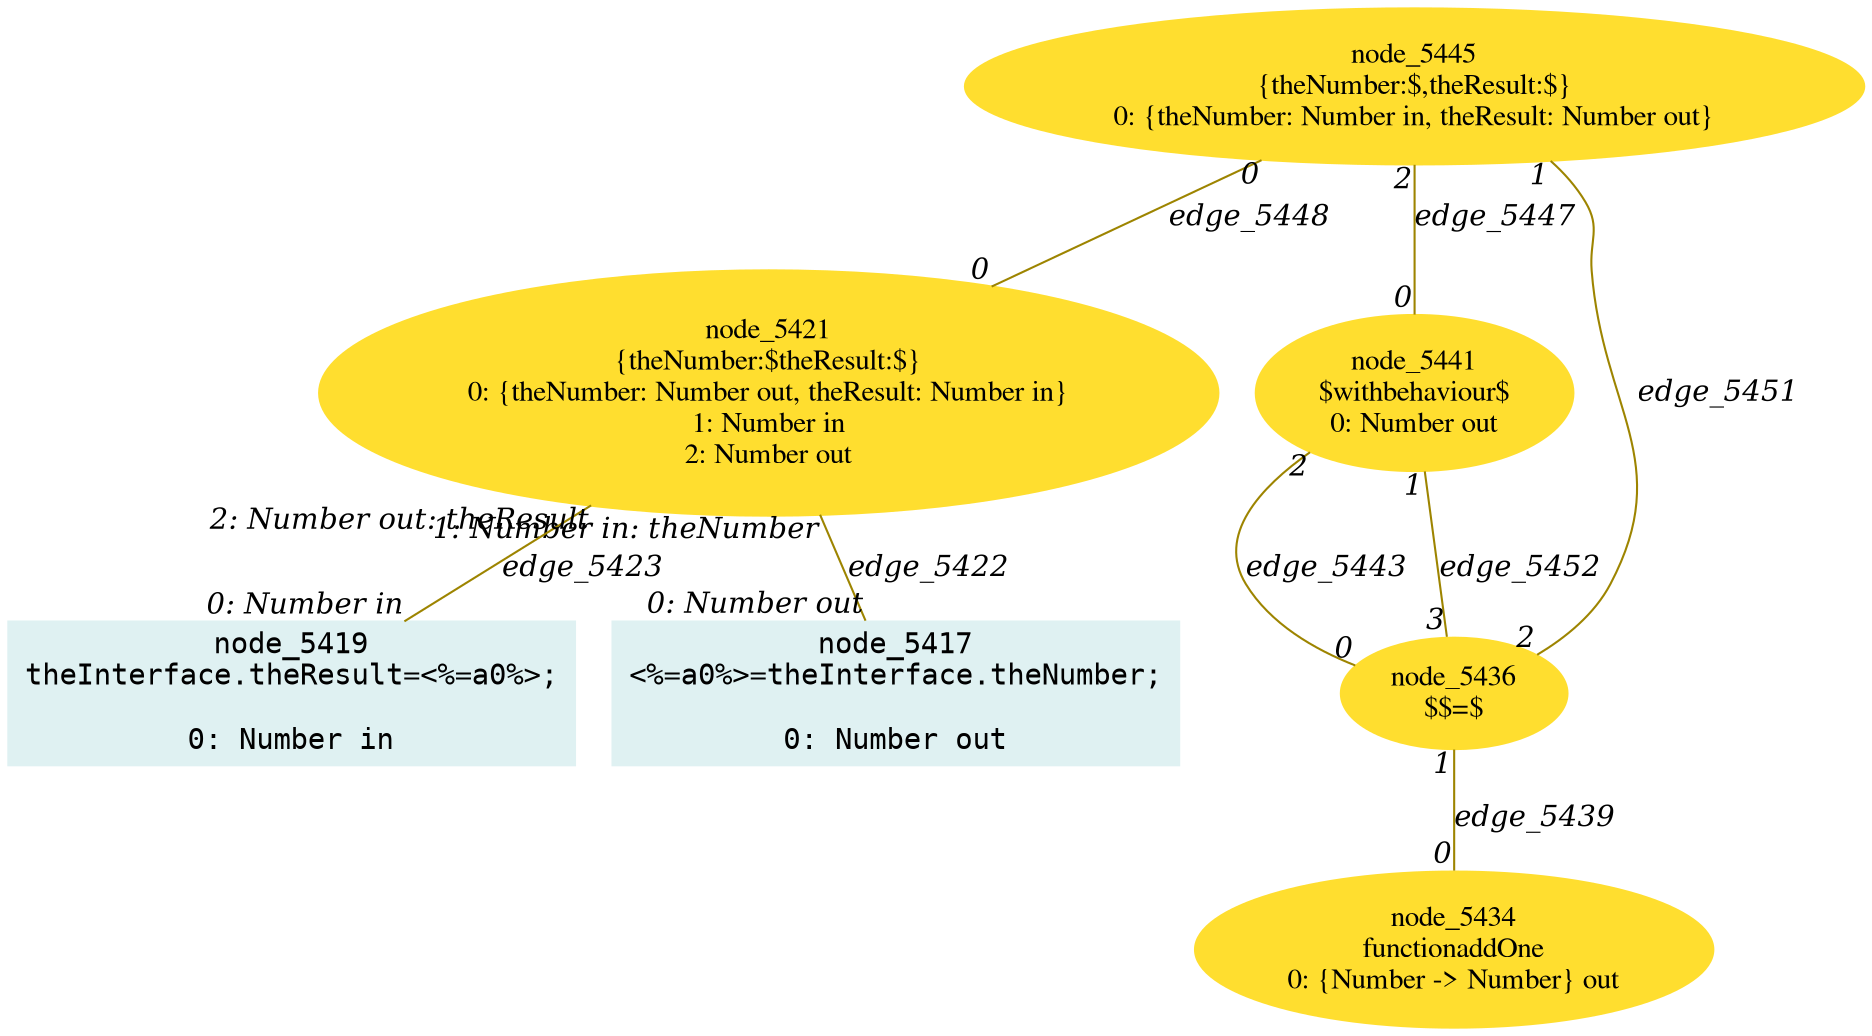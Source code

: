 digraph g{node_5417 [shape="box", style="filled", color="#dff1f2", fontname="Courier", label="node_5417
<%=a0%>=theInterface.theNumber;

0: Number out" ]
node_5419 [shape="box", style="filled", color="#dff1f2", fontname="Courier", label="node_5419
theInterface.theResult=<%=a0%>;

0: Number in" ]
node_5421 [shape="ellipse", style="filled", color="#ffde2f", fontname="Times", label="node_5421
{theNumber:$theResult:$}
0: {theNumber: Number out, theResult: Number in}
1: Number in
2: Number out" ]
node_5434 [shape="ellipse", style="filled", color="#ffde2f", fontname="Times", label="node_5434
functionaddOne
0: {Number -> Number} out" ]
node_5436 [shape="ellipse", style="filled", color="#ffde2f", fontname="Times", label="node_5436
$$=$
" ]
node_5441 [shape="ellipse", style="filled", color="#ffde2f", fontname="Times", label="node_5441
$withbehaviour$
0: Number out" ]
node_5445 [shape="ellipse", style="filled", color="#ffde2f", fontname="Times", label="node_5445
{theNumber:$,theResult:$}
0: {theNumber: Number in, theResult: Number out}" ]
node_5421 -> node_5417 [dir=none, arrowHead=none, fontname="Times-Italic", arrowsize=1, color="#9d8400", label="edge_5422",  headlabel="0: Number out", taillabel="1: Number in: theNumber" ]
node_5421 -> node_5419 [dir=none, arrowHead=none, fontname="Times-Italic", arrowsize=1, color="#9d8400", label="edge_5423",  headlabel="0: Number in", taillabel="2: Number out: theResult" ]
node_5436 -> node_5434 [dir=none, arrowHead=none, fontname="Times-Italic", arrowsize=1, color="#9d8400", label="edge_5439",  headlabel="0", taillabel="1" ]
node_5441 -> node_5436 [dir=none, arrowHead=none, fontname="Times-Italic", arrowsize=1, color="#9d8400", label="edge_5443",  headlabel="0", taillabel="2" ]
node_5445 -> node_5441 [dir=none, arrowHead=none, fontname="Times-Italic", arrowsize=1, color="#9d8400", label="edge_5447",  headlabel="0", taillabel="2" ]
node_5445 -> node_5421 [dir=none, arrowHead=none, fontname="Times-Italic", arrowsize=1, color="#9d8400", label="edge_5448",  headlabel="0", taillabel="0" ]
node_5436 -> node_5445 [dir=none, arrowHead=none, fontname="Times-Italic", arrowsize=1, color="#9d8400", label="edge_5451",  headlabel="1", taillabel="2" ]
node_5436 -> node_5441 [dir=none, arrowHead=none, fontname="Times-Italic", arrowsize=1, color="#9d8400", label="edge_5452",  headlabel="1", taillabel="3" ]
}